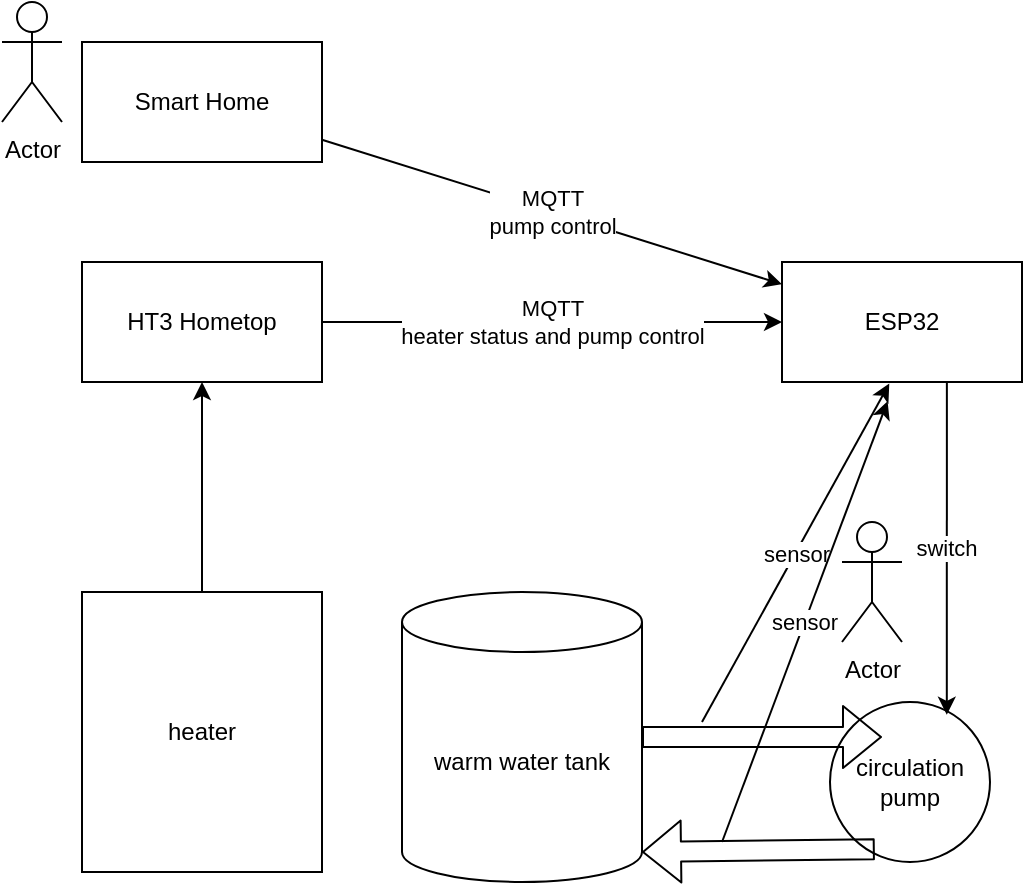 <mxfile>
    <diagram id="7YfU6JHYyiM-9acKcRQb" name="Page-1">
        <mxGraphModel dx="2130" dy="1109" grid="1" gridSize="10" guides="1" tooltips="1" connect="1" arrows="1" fold="1" page="1" pageScale="1" pageWidth="827" pageHeight="1169" math="0" shadow="0">
            <root>
                <mxCell id="0"/>
                <mxCell id="1" parent="0"/>
                <mxCell id="5" value="" style="edgeStyle=none;html=1;" edge="1" parent="1" source="3" target="4">
                    <mxGeometry relative="1" as="geometry"/>
                </mxCell>
                <mxCell id="3" value="heater" style="rounded=0;whiteSpace=wrap;html=1;" vertex="1" parent="1">
                    <mxGeometry x="40" y="515" width="120" height="140" as="geometry"/>
                </mxCell>
                <mxCell id="7" value="MQTT&lt;br&gt;heater status and pump control" style="edgeStyle=none;html=1;" edge="1" parent="1" source="4" target="6">
                    <mxGeometry relative="1" as="geometry"/>
                </mxCell>
                <mxCell id="4" value="HT3 Hometop" style="whiteSpace=wrap;html=1;rounded=0;" vertex="1" parent="1">
                    <mxGeometry x="40" y="350" width="120" height="60" as="geometry"/>
                </mxCell>
                <mxCell id="6" value="ESP32" style="whiteSpace=wrap;html=1;rounded=0;" vertex="1" parent="1">
                    <mxGeometry x="390" y="350" width="120" height="60" as="geometry"/>
                </mxCell>
                <mxCell id="11" value="MQTT&lt;br&gt;pump control" style="edgeStyle=none;html=1;" edge="1" parent="1" source="10" target="6">
                    <mxGeometry relative="1" as="geometry"/>
                </mxCell>
                <mxCell id="10" value="Smart Home" style="whiteSpace=wrap;html=1;rounded=0;" vertex="1" parent="1">
                    <mxGeometry x="40" y="240" width="120" height="60" as="geometry"/>
                </mxCell>
                <mxCell id="12" value="warm water tank" style="shape=cylinder3;whiteSpace=wrap;html=1;boundedLbl=1;backgroundOutline=1;size=15;" vertex="1" parent="1">
                    <mxGeometry x="200" y="515" width="120" height="145" as="geometry"/>
                </mxCell>
                <mxCell id="13" value="circulation pump" style="ellipse;whiteSpace=wrap;html=1;aspect=fixed;" vertex="1" parent="1">
                    <mxGeometry x="414" y="570" width="80" height="80" as="geometry"/>
                </mxCell>
                <mxCell id="14" value="" style="shape=flexArrow;endArrow=classic;html=1;exitX=0.28;exitY=0.92;exitDx=0;exitDy=0;exitPerimeter=0;entryX=1;entryY=1;entryDx=0;entryDy=-15;entryPerimeter=0;" edge="1" parent="1" source="13" target="12">
                    <mxGeometry width="50" height="50" relative="1" as="geometry">
                        <mxPoint x="390" y="580" as="sourcePoint"/>
                        <mxPoint x="420" y="710" as="targetPoint"/>
                    </mxGeometry>
                </mxCell>
                <mxCell id="15" value="" style="shape=flexArrow;endArrow=classic;html=1;exitX=1;exitY=0.5;exitDx=0;exitDy=0;exitPerimeter=0;entryX=0.325;entryY=0.219;entryDx=0;entryDy=0;entryPerimeter=0;" edge="1" parent="1" source="12" target="13">
                    <mxGeometry width="50" height="50" relative="1" as="geometry">
                        <mxPoint x="490" y="550" as="sourcePoint"/>
                        <mxPoint x="440" y="530" as="targetPoint"/>
                    </mxGeometry>
                </mxCell>
                <mxCell id="16" value="sensor" style="endArrow=classic;html=1;entryX=0.447;entryY=1.013;entryDx=0;entryDy=0;entryPerimeter=0;" edge="1" parent="1" target="6">
                    <mxGeometry width="50" height="50" relative="1" as="geometry">
                        <mxPoint x="350" y="580" as="sourcePoint"/>
                        <mxPoint x="440" y="530" as="targetPoint"/>
                    </mxGeometry>
                </mxCell>
                <mxCell id="17" value="sensor" style="endArrow=classic;html=1;entryX=0.44;entryY=1.16;entryDx=0;entryDy=0;entryPerimeter=0;" edge="1" parent="1" target="6">
                    <mxGeometry width="50" height="50" relative="1" as="geometry">
                        <mxPoint x="360" y="640" as="sourcePoint"/>
                        <mxPoint x="440" y="530" as="targetPoint"/>
                    </mxGeometry>
                </mxCell>
                <mxCell id="18" value="Actor" style="shape=umlActor;verticalLabelPosition=bottom;verticalAlign=top;html=1;outlineConnect=0;" vertex="1" parent="1">
                    <mxGeometry y="220" width="30" height="60" as="geometry"/>
                </mxCell>
                <mxCell id="19" value="Actor" style="shape=umlActor;verticalLabelPosition=bottom;verticalAlign=top;html=1;outlineConnect=0;" vertex="1" parent="1">
                    <mxGeometry x="420" y="480" width="30" height="60" as="geometry"/>
                </mxCell>
                <mxCell id="20" value="switch" style="endArrow=classic;html=1;entryX=0.73;entryY=0.08;entryDx=0;entryDy=0;entryPerimeter=0;exitX=0.687;exitY=1;exitDx=0;exitDy=0;exitPerimeter=0;" edge="1" parent="1" source="6" target="13">
                    <mxGeometry width="50" height="50" relative="1" as="geometry">
                        <mxPoint x="380" y="590" as="sourcePoint"/>
                        <mxPoint x="430" y="540" as="targetPoint"/>
                    </mxGeometry>
                </mxCell>
            </root>
        </mxGraphModel>
    </diagram>
</mxfile>